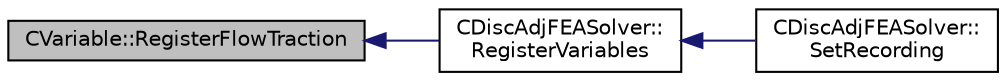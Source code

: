 digraph "CVariable::RegisterFlowTraction"
{
  edge [fontname="Helvetica",fontsize="10",labelfontname="Helvetica",labelfontsize="10"];
  node [fontname="Helvetica",fontsize="10",shape=record];
  rankdir="LR";
  Node3999 [label="CVariable::RegisterFlowTraction",height=0.2,width=0.4,color="black", fillcolor="grey75", style="filled", fontcolor="black"];
  Node3999 -> Node4000 [dir="back",color="midnightblue",fontsize="10",style="solid",fontname="Helvetica"];
  Node4000 [label="CDiscAdjFEASolver::\lRegisterVariables",height=0.2,width=0.4,color="black", fillcolor="white", style="filled",URL="$class_c_disc_adj_f_e_a_solver.html#a408757f23c8df6ad6a933589d4ad90de",tooltip="A virtual member. "];
  Node4000 -> Node4001 [dir="back",color="midnightblue",fontsize="10",style="solid",fontname="Helvetica"];
  Node4001 [label="CDiscAdjFEASolver::\lSetRecording",height=0.2,width=0.4,color="black", fillcolor="white", style="filled",URL="$class_c_disc_adj_f_e_a_solver.html#a3aa3cdeeabde58197282da02e36247b5",tooltip="Prepare the solver for a new recording. "];
}
